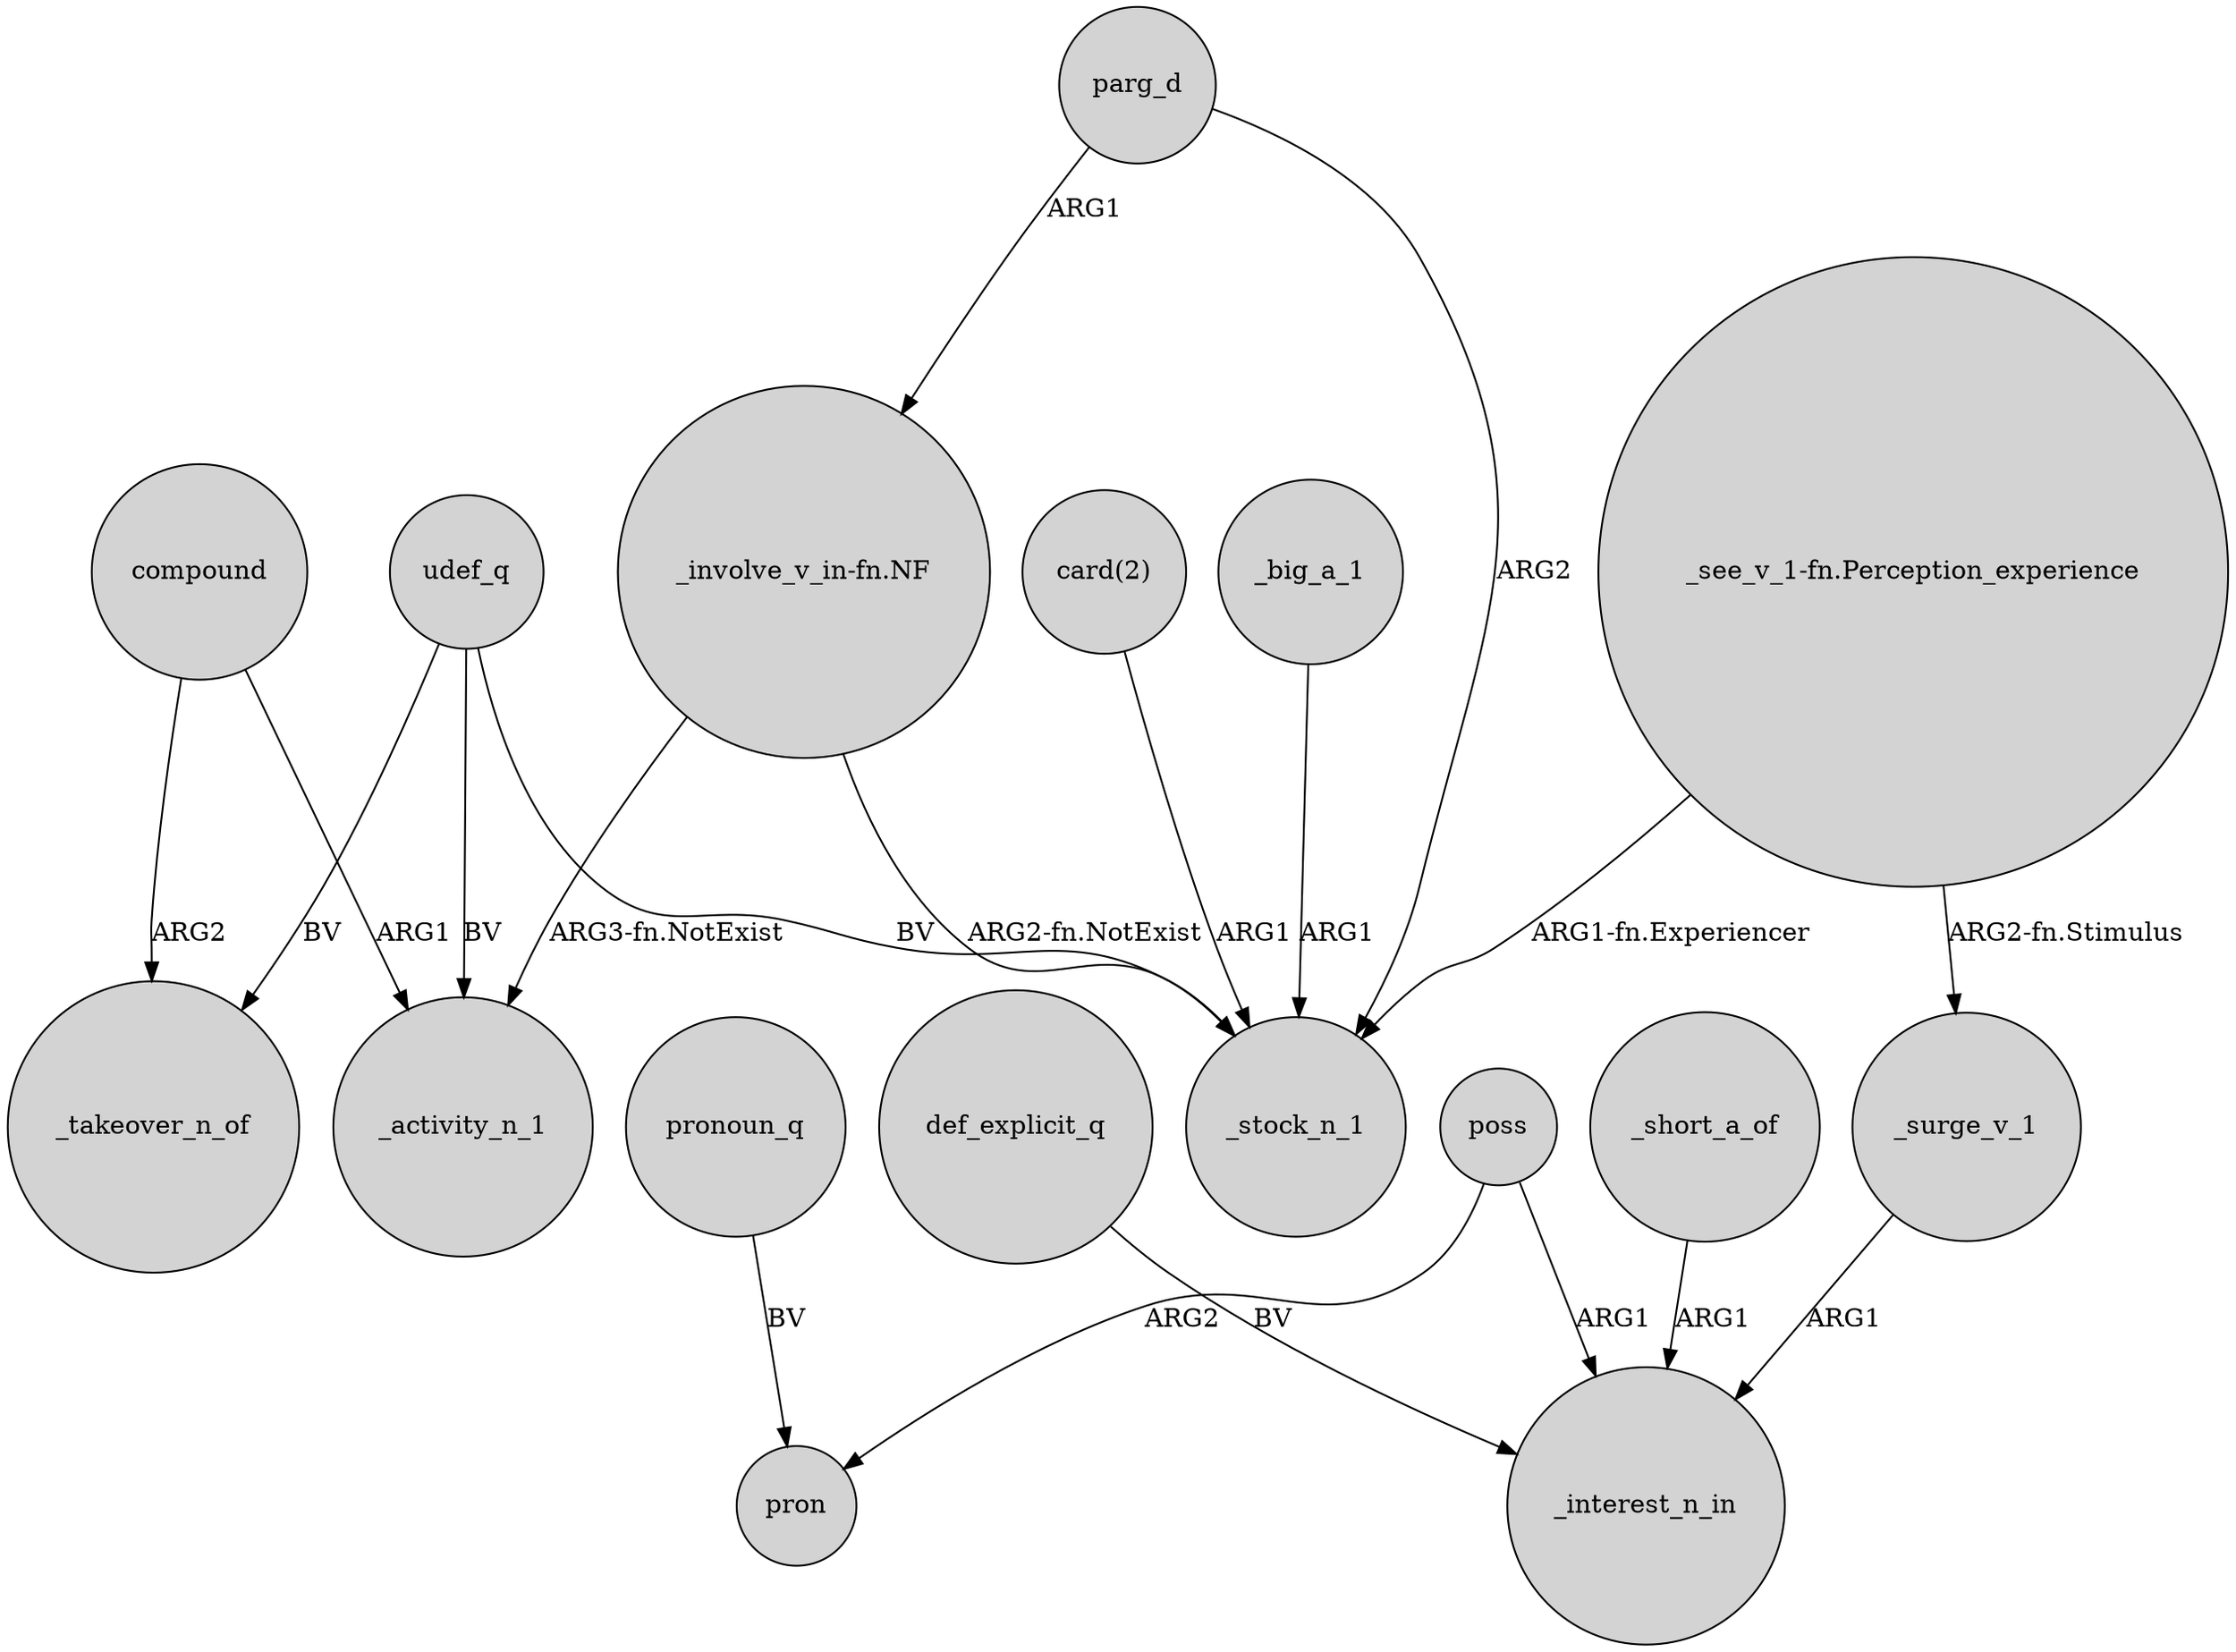 digraph {
	node [shape=circle style=filled]
	udef_q -> _activity_n_1 [label=BV]
	poss -> pron [label=ARG2]
	parg_d -> "_involve_v_in-fn.NF" [label=ARG1]
	"_involve_v_in-fn.NF" -> _stock_n_1 [label="ARG2-fn.NotExist"]
	udef_q -> _takeover_n_of [label=BV]
	def_explicit_q -> _interest_n_in [label=BV]
	"card(2)" -> _stock_n_1 [label=ARG1]
	"_involve_v_in-fn.NF" -> _activity_n_1 [label="ARG3-fn.NotExist"]
	pronoun_q -> pron [label=BV]
	udef_q -> _stock_n_1 [label=BV]
	compound -> _activity_n_1 [label=ARG1]
	"_see_v_1-fn.Perception_experience" -> _surge_v_1 [label="ARG2-fn.Stimulus"]
	_big_a_1 -> _stock_n_1 [label=ARG1]
	_surge_v_1 -> _interest_n_in [label=ARG1]
	compound -> _takeover_n_of [label=ARG2]
	"_see_v_1-fn.Perception_experience" -> _stock_n_1 [label="ARG1-fn.Experiencer"]
	poss -> _interest_n_in [label=ARG1]
	_short_a_of -> _interest_n_in [label=ARG1]
	parg_d -> _stock_n_1 [label=ARG2]
}
